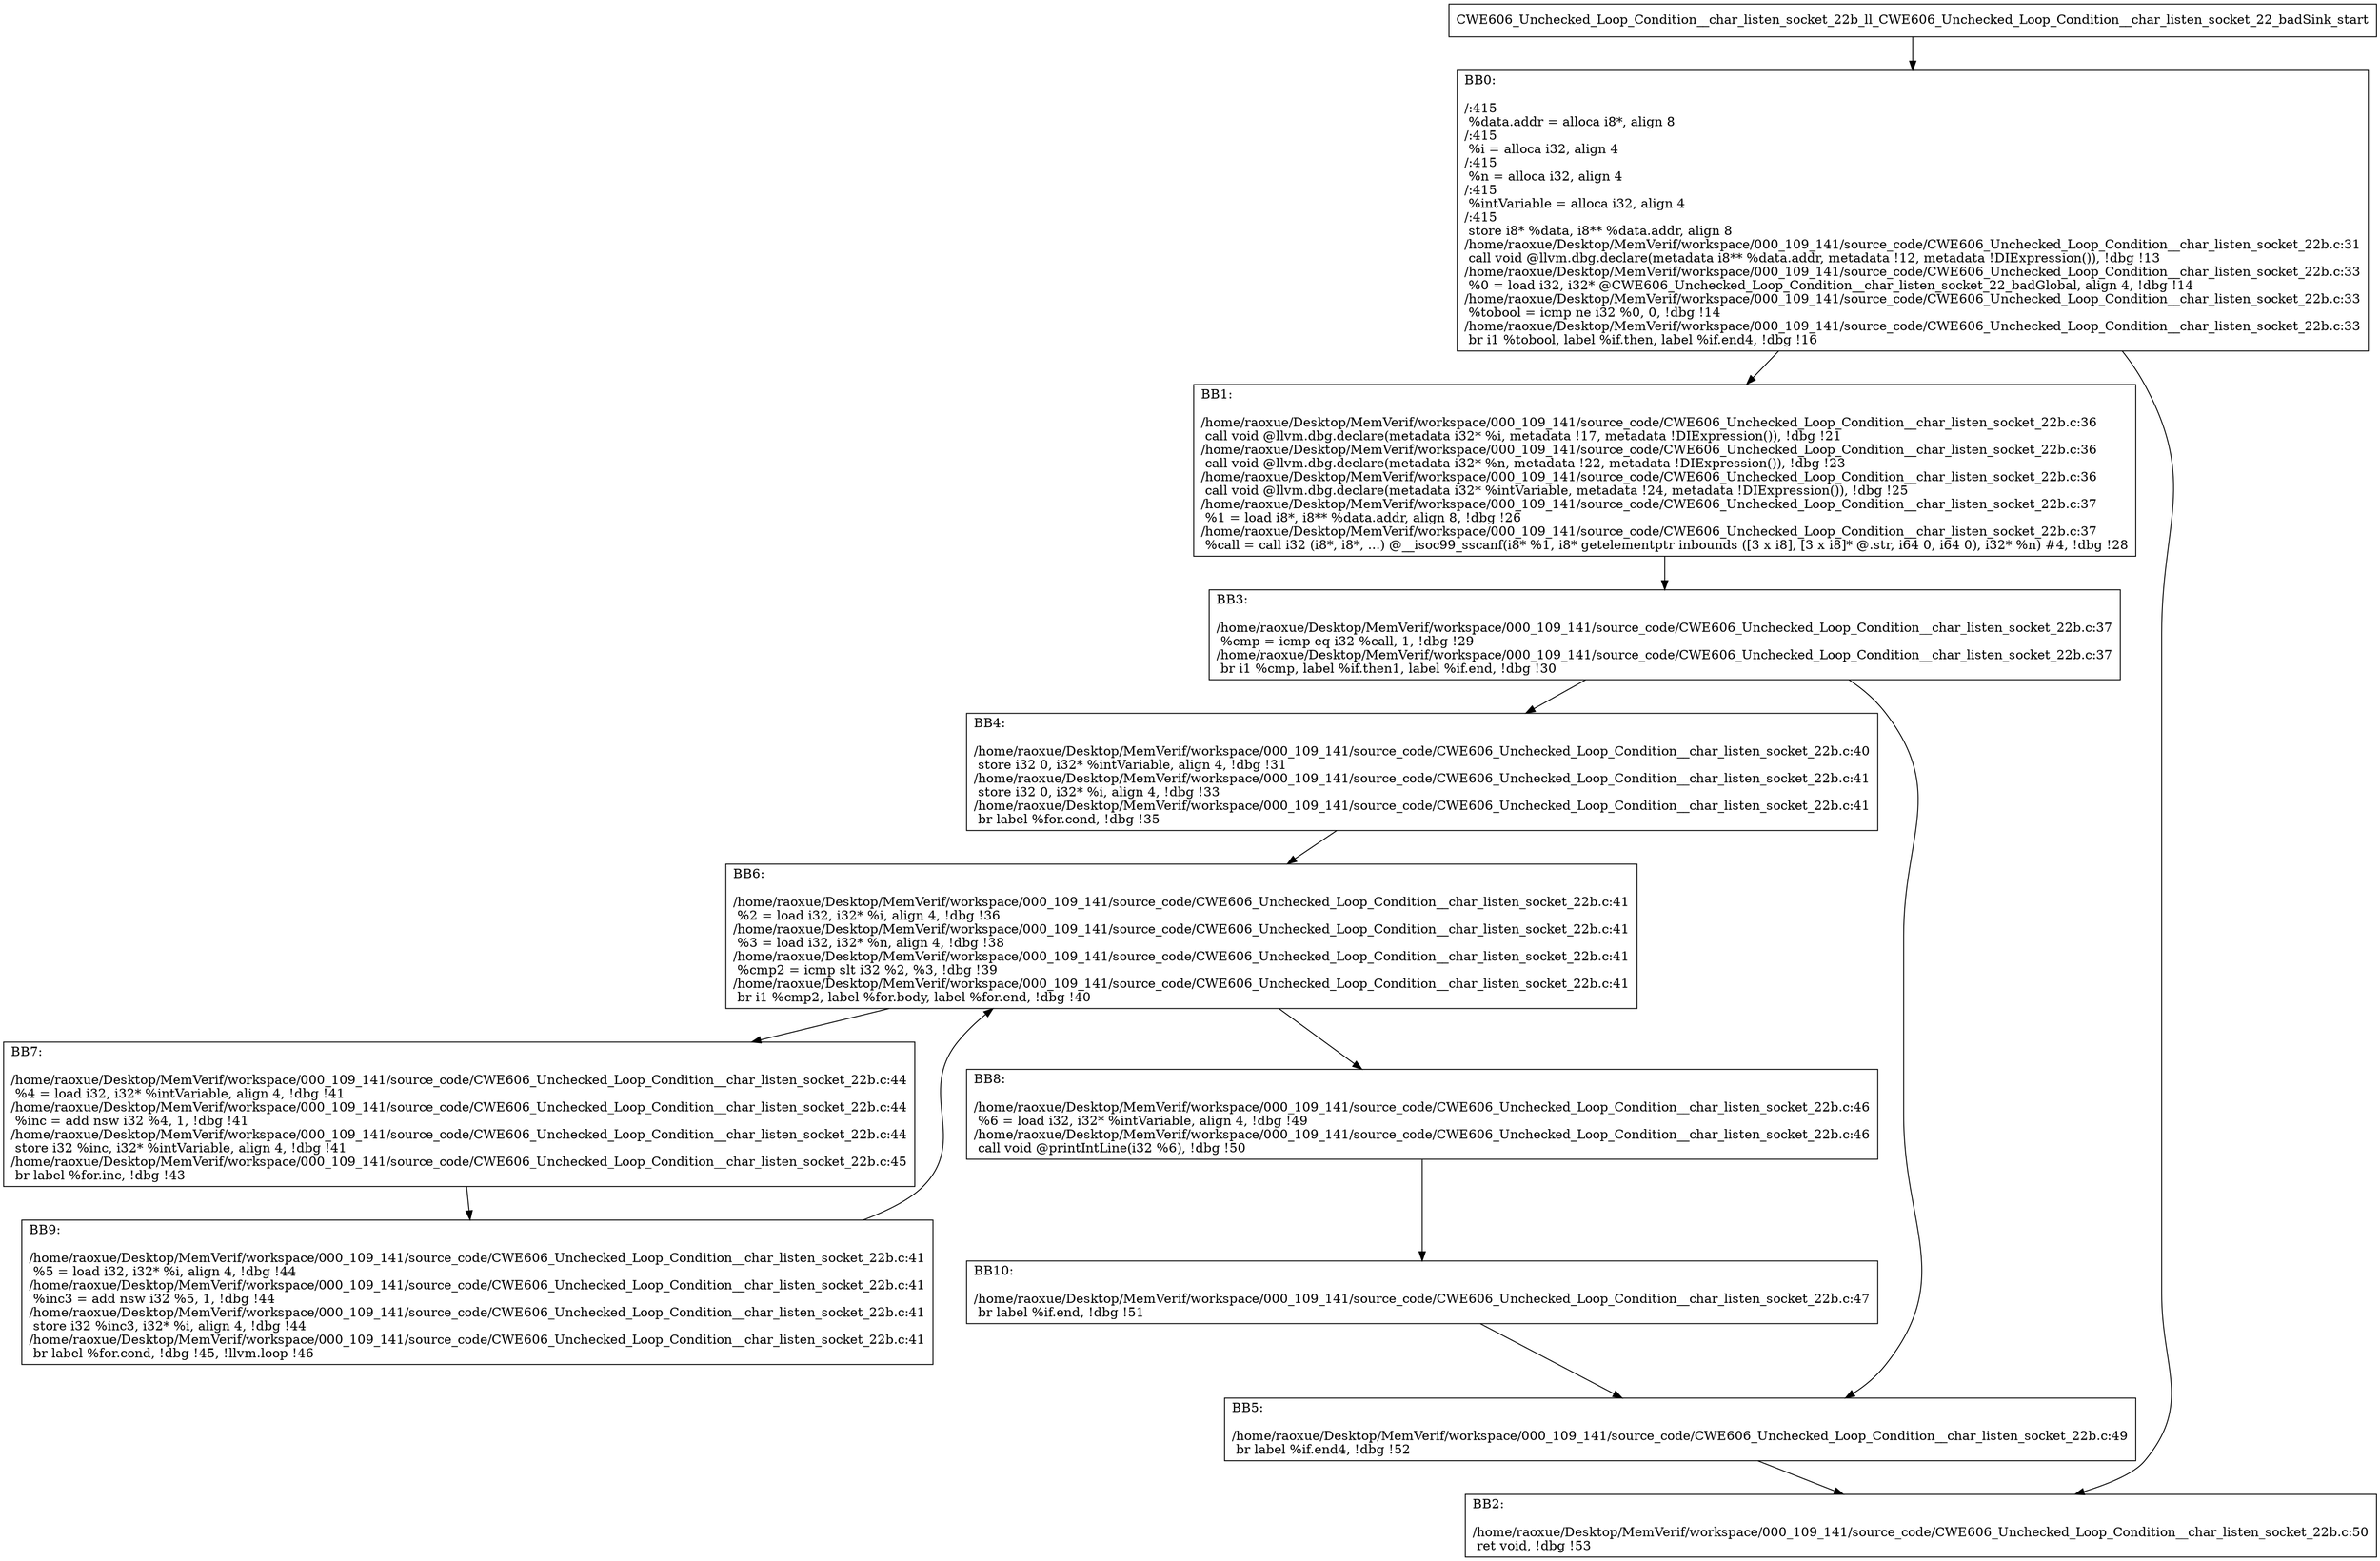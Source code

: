 digraph "CFG for'CWE606_Unchecked_Loop_Condition__char_listen_socket_22b_ll_CWE606_Unchecked_Loop_Condition__char_listen_socket_22_badSink' function" {
	BBCWE606_Unchecked_Loop_Condition__char_listen_socket_22b_ll_CWE606_Unchecked_Loop_Condition__char_listen_socket_22_badSink_start[shape=record,label="{CWE606_Unchecked_Loop_Condition__char_listen_socket_22b_ll_CWE606_Unchecked_Loop_Condition__char_listen_socket_22_badSink_start}"];
	BBCWE606_Unchecked_Loop_Condition__char_listen_socket_22b_ll_CWE606_Unchecked_Loop_Condition__char_listen_socket_22_badSink_start-> CWE606_Unchecked_Loop_Condition__char_listen_socket_22b_ll_CWE606_Unchecked_Loop_Condition__char_listen_socket_22_badSinkBB0;
	CWE606_Unchecked_Loop_Condition__char_listen_socket_22b_ll_CWE606_Unchecked_Loop_Condition__char_listen_socket_22_badSinkBB0 [shape=record, label="{BB0:\l\l/:415\l
  %data.addr = alloca i8*, align 8\l
/:415\l
  %i = alloca i32, align 4\l
/:415\l
  %n = alloca i32, align 4\l
/:415\l
  %intVariable = alloca i32, align 4\l
/:415\l
  store i8* %data, i8** %data.addr, align 8\l
/home/raoxue/Desktop/MemVerif/workspace/000_109_141/source_code/CWE606_Unchecked_Loop_Condition__char_listen_socket_22b.c:31\l
  call void @llvm.dbg.declare(metadata i8** %data.addr, metadata !12, metadata !DIExpression()), !dbg !13\l
/home/raoxue/Desktop/MemVerif/workspace/000_109_141/source_code/CWE606_Unchecked_Loop_Condition__char_listen_socket_22b.c:33\l
  %0 = load i32, i32* @CWE606_Unchecked_Loop_Condition__char_listen_socket_22_badGlobal, align 4, !dbg !14\l
/home/raoxue/Desktop/MemVerif/workspace/000_109_141/source_code/CWE606_Unchecked_Loop_Condition__char_listen_socket_22b.c:33\l
  %tobool = icmp ne i32 %0, 0, !dbg !14\l
/home/raoxue/Desktop/MemVerif/workspace/000_109_141/source_code/CWE606_Unchecked_Loop_Condition__char_listen_socket_22b.c:33\l
  br i1 %tobool, label %if.then, label %if.end4, !dbg !16\l
}"];
	CWE606_Unchecked_Loop_Condition__char_listen_socket_22b_ll_CWE606_Unchecked_Loop_Condition__char_listen_socket_22_badSinkBB0-> CWE606_Unchecked_Loop_Condition__char_listen_socket_22b_ll_CWE606_Unchecked_Loop_Condition__char_listen_socket_22_badSinkBB1;
	CWE606_Unchecked_Loop_Condition__char_listen_socket_22b_ll_CWE606_Unchecked_Loop_Condition__char_listen_socket_22_badSinkBB0-> CWE606_Unchecked_Loop_Condition__char_listen_socket_22b_ll_CWE606_Unchecked_Loop_Condition__char_listen_socket_22_badSinkBB2;
	CWE606_Unchecked_Loop_Condition__char_listen_socket_22b_ll_CWE606_Unchecked_Loop_Condition__char_listen_socket_22_badSinkBB1 [shape=record, label="{BB1:\l\l/home/raoxue/Desktop/MemVerif/workspace/000_109_141/source_code/CWE606_Unchecked_Loop_Condition__char_listen_socket_22b.c:36\l
  call void @llvm.dbg.declare(metadata i32* %i, metadata !17, metadata !DIExpression()), !dbg !21\l
/home/raoxue/Desktop/MemVerif/workspace/000_109_141/source_code/CWE606_Unchecked_Loop_Condition__char_listen_socket_22b.c:36\l
  call void @llvm.dbg.declare(metadata i32* %n, metadata !22, metadata !DIExpression()), !dbg !23\l
/home/raoxue/Desktop/MemVerif/workspace/000_109_141/source_code/CWE606_Unchecked_Loop_Condition__char_listen_socket_22b.c:36\l
  call void @llvm.dbg.declare(metadata i32* %intVariable, metadata !24, metadata !DIExpression()), !dbg !25\l
/home/raoxue/Desktop/MemVerif/workspace/000_109_141/source_code/CWE606_Unchecked_Loop_Condition__char_listen_socket_22b.c:37\l
  %1 = load i8*, i8** %data.addr, align 8, !dbg !26\l
/home/raoxue/Desktop/MemVerif/workspace/000_109_141/source_code/CWE606_Unchecked_Loop_Condition__char_listen_socket_22b.c:37\l
  %call = call i32 (i8*, i8*, ...) @__isoc99_sscanf(i8* %1, i8* getelementptr inbounds ([3 x i8], [3 x i8]* @.str, i64 0, i64 0), i32* %n) #4, !dbg !28\l
}"];
	CWE606_Unchecked_Loop_Condition__char_listen_socket_22b_ll_CWE606_Unchecked_Loop_Condition__char_listen_socket_22_badSinkBB1-> CWE606_Unchecked_Loop_Condition__char_listen_socket_22b_ll_CWE606_Unchecked_Loop_Condition__char_listen_socket_22_badSinkBB3;
	CWE606_Unchecked_Loop_Condition__char_listen_socket_22b_ll_CWE606_Unchecked_Loop_Condition__char_listen_socket_22_badSinkBB3 [shape=record, label="{BB3:\l\l/home/raoxue/Desktop/MemVerif/workspace/000_109_141/source_code/CWE606_Unchecked_Loop_Condition__char_listen_socket_22b.c:37\l
  %cmp = icmp eq i32 %call, 1, !dbg !29\l
/home/raoxue/Desktop/MemVerif/workspace/000_109_141/source_code/CWE606_Unchecked_Loop_Condition__char_listen_socket_22b.c:37\l
  br i1 %cmp, label %if.then1, label %if.end, !dbg !30\l
}"];
	CWE606_Unchecked_Loop_Condition__char_listen_socket_22b_ll_CWE606_Unchecked_Loop_Condition__char_listen_socket_22_badSinkBB3-> CWE606_Unchecked_Loop_Condition__char_listen_socket_22b_ll_CWE606_Unchecked_Loop_Condition__char_listen_socket_22_badSinkBB4;
	CWE606_Unchecked_Loop_Condition__char_listen_socket_22b_ll_CWE606_Unchecked_Loop_Condition__char_listen_socket_22_badSinkBB3-> CWE606_Unchecked_Loop_Condition__char_listen_socket_22b_ll_CWE606_Unchecked_Loop_Condition__char_listen_socket_22_badSinkBB5;
	CWE606_Unchecked_Loop_Condition__char_listen_socket_22b_ll_CWE606_Unchecked_Loop_Condition__char_listen_socket_22_badSinkBB4 [shape=record, label="{BB4:\l\l/home/raoxue/Desktop/MemVerif/workspace/000_109_141/source_code/CWE606_Unchecked_Loop_Condition__char_listen_socket_22b.c:40\l
  store i32 0, i32* %intVariable, align 4, !dbg !31\l
/home/raoxue/Desktop/MemVerif/workspace/000_109_141/source_code/CWE606_Unchecked_Loop_Condition__char_listen_socket_22b.c:41\l
  store i32 0, i32* %i, align 4, !dbg !33\l
/home/raoxue/Desktop/MemVerif/workspace/000_109_141/source_code/CWE606_Unchecked_Loop_Condition__char_listen_socket_22b.c:41\l
  br label %for.cond, !dbg !35\l
}"];
	CWE606_Unchecked_Loop_Condition__char_listen_socket_22b_ll_CWE606_Unchecked_Loop_Condition__char_listen_socket_22_badSinkBB4-> CWE606_Unchecked_Loop_Condition__char_listen_socket_22b_ll_CWE606_Unchecked_Loop_Condition__char_listen_socket_22_badSinkBB6;
	CWE606_Unchecked_Loop_Condition__char_listen_socket_22b_ll_CWE606_Unchecked_Loop_Condition__char_listen_socket_22_badSinkBB6 [shape=record, label="{BB6:\l\l/home/raoxue/Desktop/MemVerif/workspace/000_109_141/source_code/CWE606_Unchecked_Loop_Condition__char_listen_socket_22b.c:41\l
  %2 = load i32, i32* %i, align 4, !dbg !36\l
/home/raoxue/Desktop/MemVerif/workspace/000_109_141/source_code/CWE606_Unchecked_Loop_Condition__char_listen_socket_22b.c:41\l
  %3 = load i32, i32* %n, align 4, !dbg !38\l
/home/raoxue/Desktop/MemVerif/workspace/000_109_141/source_code/CWE606_Unchecked_Loop_Condition__char_listen_socket_22b.c:41\l
  %cmp2 = icmp slt i32 %2, %3, !dbg !39\l
/home/raoxue/Desktop/MemVerif/workspace/000_109_141/source_code/CWE606_Unchecked_Loop_Condition__char_listen_socket_22b.c:41\l
  br i1 %cmp2, label %for.body, label %for.end, !dbg !40\l
}"];
	CWE606_Unchecked_Loop_Condition__char_listen_socket_22b_ll_CWE606_Unchecked_Loop_Condition__char_listen_socket_22_badSinkBB6-> CWE606_Unchecked_Loop_Condition__char_listen_socket_22b_ll_CWE606_Unchecked_Loop_Condition__char_listen_socket_22_badSinkBB7;
	CWE606_Unchecked_Loop_Condition__char_listen_socket_22b_ll_CWE606_Unchecked_Loop_Condition__char_listen_socket_22_badSinkBB6-> CWE606_Unchecked_Loop_Condition__char_listen_socket_22b_ll_CWE606_Unchecked_Loop_Condition__char_listen_socket_22_badSinkBB8;
	CWE606_Unchecked_Loop_Condition__char_listen_socket_22b_ll_CWE606_Unchecked_Loop_Condition__char_listen_socket_22_badSinkBB7 [shape=record, label="{BB7:\l\l/home/raoxue/Desktop/MemVerif/workspace/000_109_141/source_code/CWE606_Unchecked_Loop_Condition__char_listen_socket_22b.c:44\l
  %4 = load i32, i32* %intVariable, align 4, !dbg !41\l
/home/raoxue/Desktop/MemVerif/workspace/000_109_141/source_code/CWE606_Unchecked_Loop_Condition__char_listen_socket_22b.c:44\l
  %inc = add nsw i32 %4, 1, !dbg !41\l
/home/raoxue/Desktop/MemVerif/workspace/000_109_141/source_code/CWE606_Unchecked_Loop_Condition__char_listen_socket_22b.c:44\l
  store i32 %inc, i32* %intVariable, align 4, !dbg !41\l
/home/raoxue/Desktop/MemVerif/workspace/000_109_141/source_code/CWE606_Unchecked_Loop_Condition__char_listen_socket_22b.c:45\l
  br label %for.inc, !dbg !43\l
}"];
	CWE606_Unchecked_Loop_Condition__char_listen_socket_22b_ll_CWE606_Unchecked_Loop_Condition__char_listen_socket_22_badSinkBB7-> CWE606_Unchecked_Loop_Condition__char_listen_socket_22b_ll_CWE606_Unchecked_Loop_Condition__char_listen_socket_22_badSinkBB9;
	CWE606_Unchecked_Loop_Condition__char_listen_socket_22b_ll_CWE606_Unchecked_Loop_Condition__char_listen_socket_22_badSinkBB9 [shape=record, label="{BB9:\l\l/home/raoxue/Desktop/MemVerif/workspace/000_109_141/source_code/CWE606_Unchecked_Loop_Condition__char_listen_socket_22b.c:41\l
  %5 = load i32, i32* %i, align 4, !dbg !44\l
/home/raoxue/Desktop/MemVerif/workspace/000_109_141/source_code/CWE606_Unchecked_Loop_Condition__char_listen_socket_22b.c:41\l
  %inc3 = add nsw i32 %5, 1, !dbg !44\l
/home/raoxue/Desktop/MemVerif/workspace/000_109_141/source_code/CWE606_Unchecked_Loop_Condition__char_listen_socket_22b.c:41\l
  store i32 %inc3, i32* %i, align 4, !dbg !44\l
/home/raoxue/Desktop/MemVerif/workspace/000_109_141/source_code/CWE606_Unchecked_Loop_Condition__char_listen_socket_22b.c:41\l
  br label %for.cond, !dbg !45, !llvm.loop !46\l
}"];
	CWE606_Unchecked_Loop_Condition__char_listen_socket_22b_ll_CWE606_Unchecked_Loop_Condition__char_listen_socket_22_badSinkBB9-> CWE606_Unchecked_Loop_Condition__char_listen_socket_22b_ll_CWE606_Unchecked_Loop_Condition__char_listen_socket_22_badSinkBB6;
	CWE606_Unchecked_Loop_Condition__char_listen_socket_22b_ll_CWE606_Unchecked_Loop_Condition__char_listen_socket_22_badSinkBB8 [shape=record, label="{BB8:\l\l/home/raoxue/Desktop/MemVerif/workspace/000_109_141/source_code/CWE606_Unchecked_Loop_Condition__char_listen_socket_22b.c:46\l
  %6 = load i32, i32* %intVariable, align 4, !dbg !49\l
/home/raoxue/Desktop/MemVerif/workspace/000_109_141/source_code/CWE606_Unchecked_Loop_Condition__char_listen_socket_22b.c:46\l
  call void @printIntLine(i32 %6), !dbg !50\l
}"];
	CWE606_Unchecked_Loop_Condition__char_listen_socket_22b_ll_CWE606_Unchecked_Loop_Condition__char_listen_socket_22_badSinkBB8-> CWE606_Unchecked_Loop_Condition__char_listen_socket_22b_ll_CWE606_Unchecked_Loop_Condition__char_listen_socket_22_badSinkBB10;
	CWE606_Unchecked_Loop_Condition__char_listen_socket_22b_ll_CWE606_Unchecked_Loop_Condition__char_listen_socket_22_badSinkBB10 [shape=record, label="{BB10:\l\l/home/raoxue/Desktop/MemVerif/workspace/000_109_141/source_code/CWE606_Unchecked_Loop_Condition__char_listen_socket_22b.c:47\l
  br label %if.end, !dbg !51\l
}"];
	CWE606_Unchecked_Loop_Condition__char_listen_socket_22b_ll_CWE606_Unchecked_Loop_Condition__char_listen_socket_22_badSinkBB10-> CWE606_Unchecked_Loop_Condition__char_listen_socket_22b_ll_CWE606_Unchecked_Loop_Condition__char_listen_socket_22_badSinkBB5;
	CWE606_Unchecked_Loop_Condition__char_listen_socket_22b_ll_CWE606_Unchecked_Loop_Condition__char_listen_socket_22_badSinkBB5 [shape=record, label="{BB5:\l\l/home/raoxue/Desktop/MemVerif/workspace/000_109_141/source_code/CWE606_Unchecked_Loop_Condition__char_listen_socket_22b.c:49\l
  br label %if.end4, !dbg !52\l
}"];
	CWE606_Unchecked_Loop_Condition__char_listen_socket_22b_ll_CWE606_Unchecked_Loop_Condition__char_listen_socket_22_badSinkBB5-> CWE606_Unchecked_Loop_Condition__char_listen_socket_22b_ll_CWE606_Unchecked_Loop_Condition__char_listen_socket_22_badSinkBB2;
	CWE606_Unchecked_Loop_Condition__char_listen_socket_22b_ll_CWE606_Unchecked_Loop_Condition__char_listen_socket_22_badSinkBB2 [shape=record, label="{BB2:\l\l/home/raoxue/Desktop/MemVerif/workspace/000_109_141/source_code/CWE606_Unchecked_Loop_Condition__char_listen_socket_22b.c:50\l
  ret void, !dbg !53\l
}"];
}

